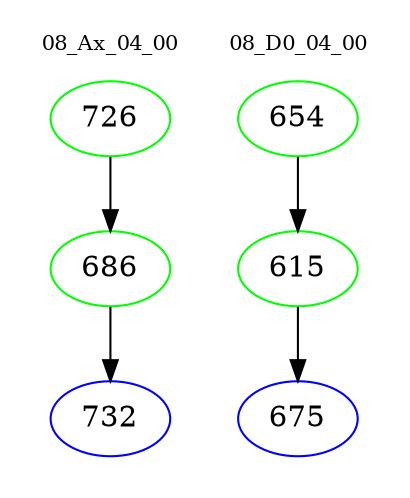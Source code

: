digraph{
subgraph cluster_0 {
color = white
label = "08_Ax_04_00";
fontsize=10;
T0_726 [label="726", color="green"]
T0_726 -> T0_686 [color="black"]
T0_686 [label="686", color="green"]
T0_686 -> T0_732 [color="black"]
T0_732 [label="732", color="blue"]
}
subgraph cluster_1 {
color = white
label = "08_D0_04_00";
fontsize=10;
T1_654 [label="654", color="green"]
T1_654 -> T1_615 [color="black"]
T1_615 [label="615", color="green"]
T1_615 -> T1_675 [color="black"]
T1_675 [label="675", color="blue"]
}
}
